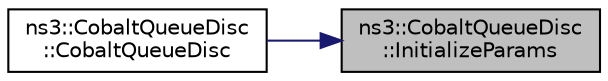 digraph "ns3::CobaltQueueDisc::InitializeParams"
{
 // LATEX_PDF_SIZE
  edge [fontname="Helvetica",fontsize="10",labelfontname="Helvetica",labelfontsize="10"];
  node [fontname="Helvetica",fontsize="10",shape=record];
  rankdir="RL";
  Node1 [label="ns3::CobaltQueueDisc\l::InitializeParams",height=0.2,width=0.4,color="black", fillcolor="grey75", style="filled", fontcolor="black",tooltip="Initialize the queue parameters."];
  Node1 -> Node2 [dir="back",color="midnightblue",fontsize="10",style="solid",fontname="Helvetica"];
  Node2 [label="ns3::CobaltQueueDisc\l::CobaltQueueDisc",height=0.2,width=0.4,color="black", fillcolor="white", style="filled",URL="$classns3_1_1_cobalt_queue_disc.html#a931f3670b1209f5b3c183eda7b1965c9",tooltip="CobaltQueueDisc Constructor."];
}

